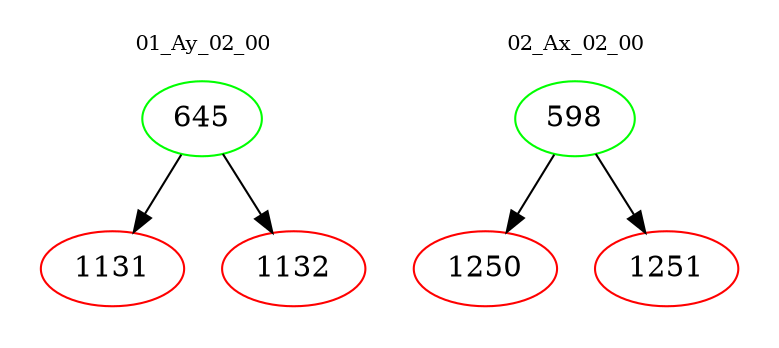 digraph{
subgraph cluster_0 {
color = white
label = "01_Ay_02_00";
fontsize=10;
T0_645 [label="645", color="green"]
T0_645 -> T0_1131 [color="black"]
T0_1131 [label="1131", color="red"]
T0_645 -> T0_1132 [color="black"]
T0_1132 [label="1132", color="red"]
}
subgraph cluster_1 {
color = white
label = "02_Ax_02_00";
fontsize=10;
T1_598 [label="598", color="green"]
T1_598 -> T1_1250 [color="black"]
T1_1250 [label="1250", color="red"]
T1_598 -> T1_1251 [color="black"]
T1_1251 [label="1251", color="red"]
}
}
